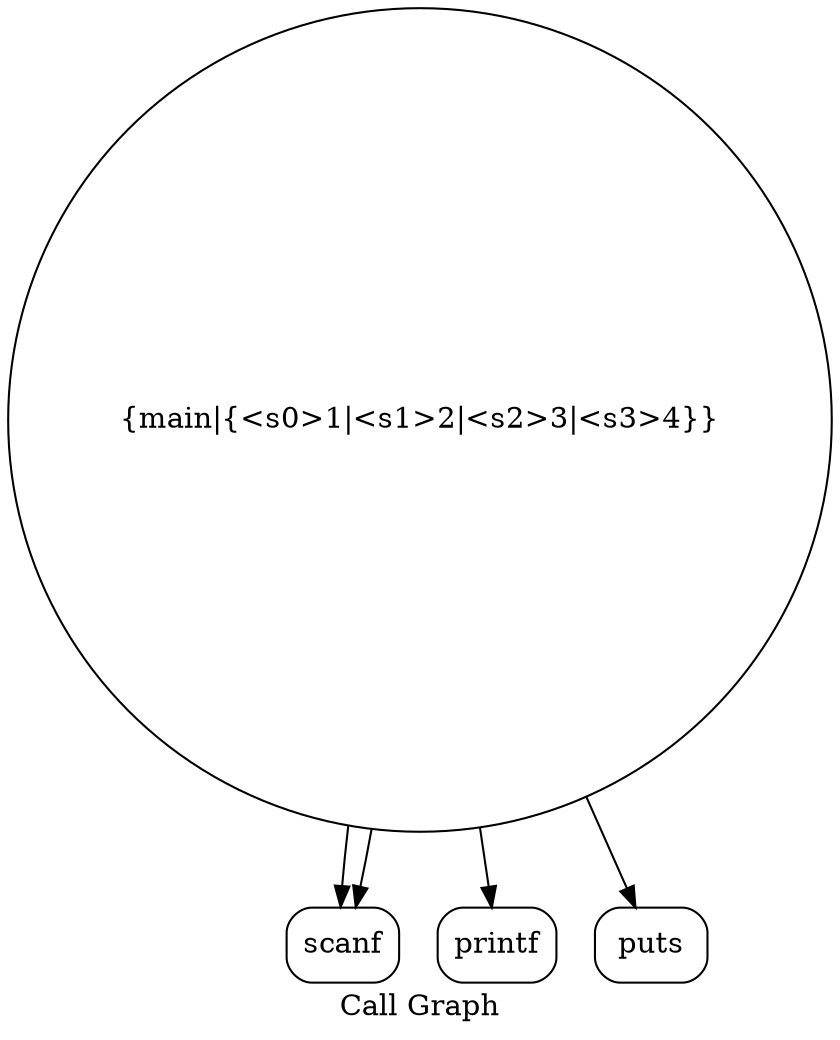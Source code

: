 digraph "Call Graph" {
	label="Call Graph";

	Node0x560f63078b20 [shape=record,shape=circle,label="{main|{<s0>1|<s1>2|<s2>3|<s3>4}}"];
	Node0x560f63078b20:s0 -> Node0x560f63078fb0[color=black];
	Node0x560f63078b20:s1 -> Node0x560f63078fb0[color=black];
	Node0x560f63078b20:s2 -> Node0x560f63079030[color=black];
	Node0x560f63078b20:s3 -> Node0x560f630790b0[color=black];
	Node0x560f63079030 [shape=record,shape=Mrecord,label="{printf}"];
	Node0x560f63078fb0 [shape=record,shape=Mrecord,label="{scanf}"];
	Node0x560f630790b0 [shape=record,shape=Mrecord,label="{puts}"];
}
